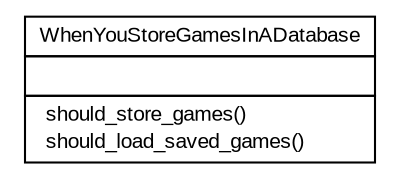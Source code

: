 #!/usr/local/bin/dot
#
# Class diagram 
# Generated by UmlGraph version 4.6 (http://www.spinellis.gr/sw/umlgraph)
#

digraph G {
	edge [fontname="arial",fontsize=10,labelfontname="arial",labelfontsize=10];
	node [fontname="arial",fontsize=10,shape=plaintext];
	// com.wakaleo.gameoflife.integration.WhenYouStoreGamesInADatabase
	c16 [label=<<table border="0" cellborder="1" cellspacing="0" cellpadding="2" port="p" href="./WhenYouStoreGamesInADatabase.html">
		<tr><td><table border="0" cellspacing="0" cellpadding="1">
			<tr><td> WhenYouStoreGamesInADatabase </td></tr>
		</table></td></tr>
		<tr><td><table border="0" cellspacing="0" cellpadding="1">
			<tr><td align="left">  </td></tr>
		</table></td></tr>
		<tr><td><table border="0" cellspacing="0" cellpadding="1">
			<tr><td align="left">  should_store_games() </td></tr>
			<tr><td align="left">  should_load_saved_games() </td></tr>
		</table></td></tr>
		</table>>, fontname="arial", fontcolor="black", fontsize=10.0];
}

